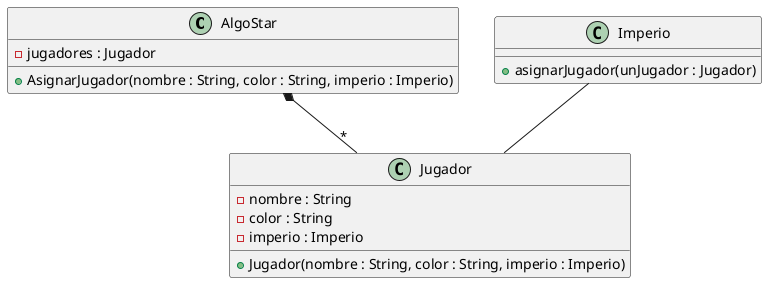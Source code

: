 @startuml

class AlgoStar {
    - jugadores : Jugador

    + AsignarJugador(nombre : String, color : String, imperio : Imperio)
}

class Jugador {
    - nombre : String
    - color : String
    - imperio : Imperio

    + Jugador(nombre : String, color : String, imperio : Imperio)
}

class Imperio {

    + asignarJugador(unJugador : Jugador)
}

AlgoStar *-- "*" Jugador
Imperio -- Jugador

@enduml